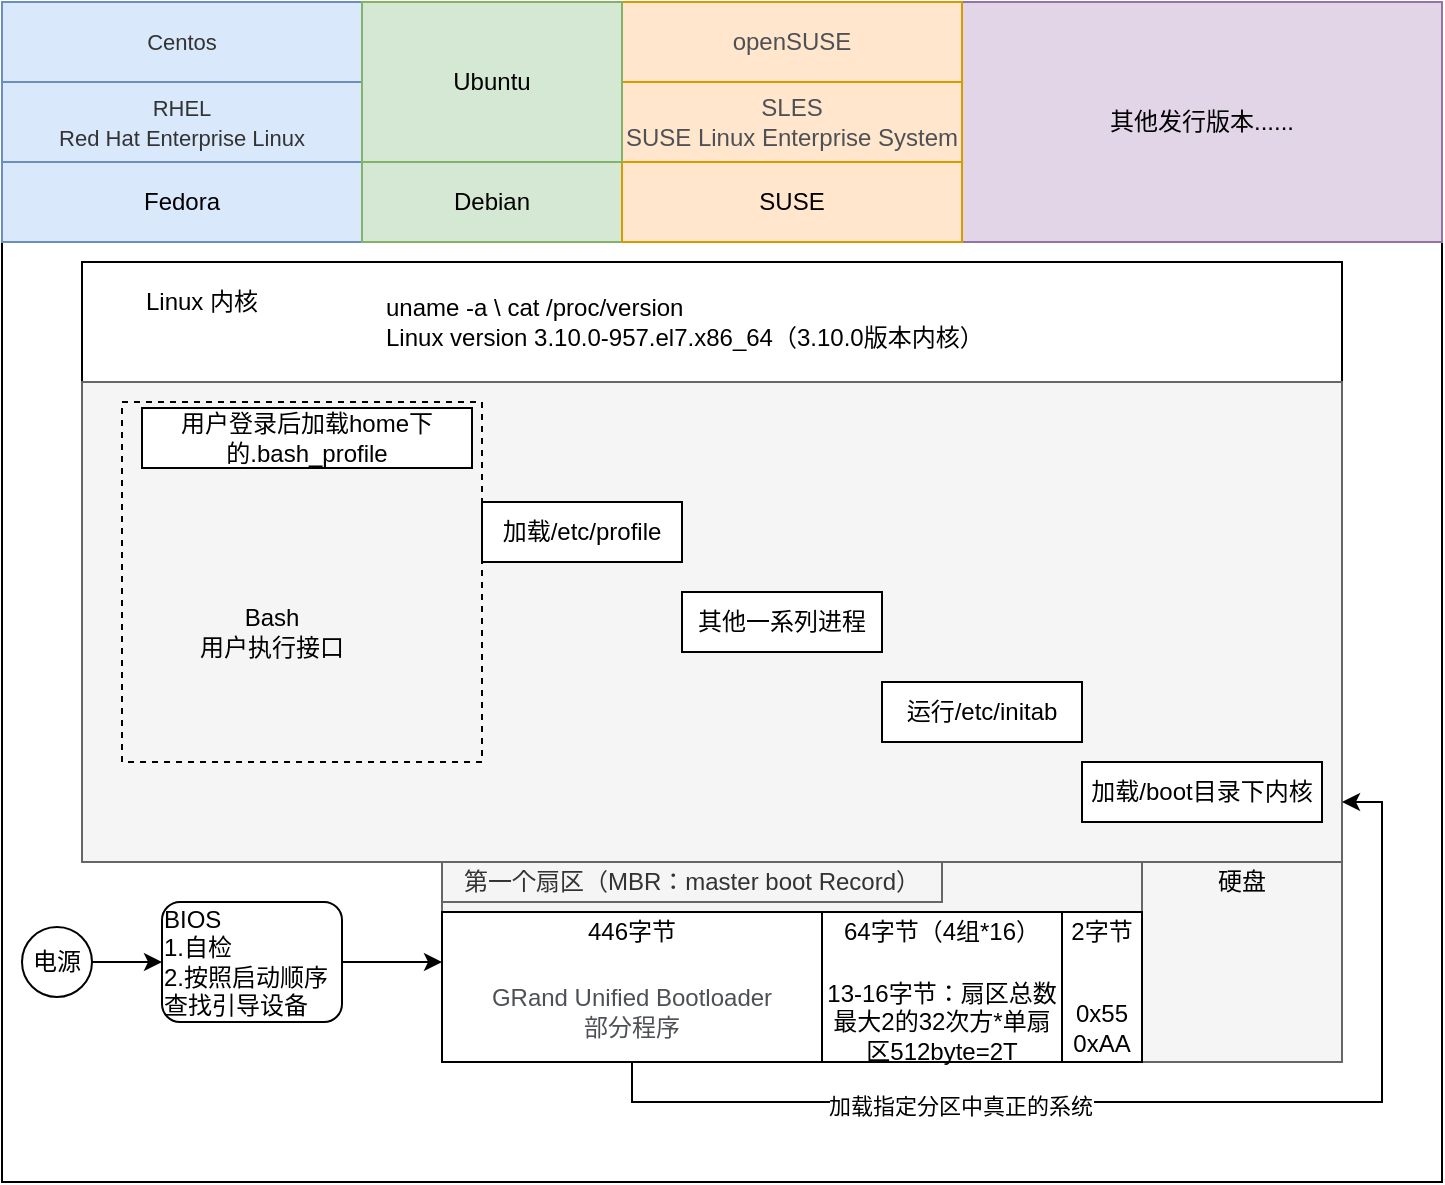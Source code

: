 <mxfile version="13.8.2"><diagram id="kj80AFl9bKBeWIAczjHc" name="Page-1"><mxGraphModel dx="1426" dy="659" grid="1" gridSize="10" guides="1" tooltips="1" connect="1" arrows="1" fold="1" page="1" pageScale="1" pageWidth="827" pageHeight="1169" math="0" shadow="0"><root><mxCell id="0"/><mxCell id="1" parent="0"/><mxCell id="de5-QeyFjbG6lagEfed--1" value="" style="rounded=0;whiteSpace=wrap;html=1;" vertex="1" parent="1"><mxGeometry x="50" y="250" width="720" height="470" as="geometry"/></mxCell><mxCell id="de5-QeyFjbG6lagEfed--3" value="Fedora" style="rounded=0;whiteSpace=wrap;html=1;fillColor=#dae8fc;strokeColor=#6c8ebf;" vertex="1" parent="1"><mxGeometry x="50" y="210" width="180" height="40" as="geometry"/></mxCell><mxCell id="de5-QeyFjbG6lagEfed--4" value="其他发行版本......" style="rounded=0;whiteSpace=wrap;html=1;fillColor=#e1d5e7;strokeColor=#9673a6;" vertex="1" parent="1"><mxGeometry x="530" y="130" width="240" height="120" as="geometry"/></mxCell><mxCell id="de5-QeyFjbG6lagEfed--6" value="" style="rounded=0;whiteSpace=wrap;html=1;" vertex="1" parent="1"><mxGeometry x="90" y="260" width="630" height="60" as="geometry"/></mxCell><mxCell id="de5-QeyFjbG6lagEfed--7" value="Debian" style="rounded=0;whiteSpace=wrap;html=1;fillColor=#d5e8d4;strokeColor=#82b366;" vertex="1" parent="1"><mxGeometry x="230" y="210" width="130" height="40" as="geometry"/></mxCell><mxCell id="de5-QeyFjbG6lagEfed--8" value="SUSE" style="rounded=0;whiteSpace=wrap;html=1;fillColor=#ffe6cc;strokeColor=#d79b00;" vertex="1" parent="1"><mxGeometry x="360" y="210" width="170" height="40" as="geometry"/></mxCell><mxCell id="de5-QeyFjbG6lagEfed--9" value="&lt;span style=&quot;color: rgb(51 , 51 , 51) ; font-family: , &amp;#34;system-ui&amp;#34; , &amp;#34;helvetica neue&amp;#34; , &amp;#34;helvetica&amp;#34; , &amp;#34;segoe ui&amp;#34; , &amp;#34;arial&amp;#34; , &amp;#34;roboto&amp;#34; , &amp;#34;pingfang sc&amp;#34; , &amp;#34;hiragino sans gb&amp;#34; , &amp;#34;microsoft yahei&amp;#34; , sans-serif&quot;&gt;&lt;font style=&quot;font-size: 11px&quot;&gt;RHEL&lt;br&gt;Red Hat Enterprise Linux&lt;/font&gt;&lt;/span&gt;" style="rounded=0;whiteSpace=wrap;html=1;fillColor=#dae8fc;strokeColor=#6c8ebf;" vertex="1" parent="1"><mxGeometry x="50" y="170" width="180" height="40" as="geometry"/></mxCell><mxCell id="de5-QeyFjbG6lagEfed--10" value="&lt;font color=&quot;#333333&quot;&gt;&lt;span style=&quot;font-size: 11px&quot;&gt;Centos&lt;/span&gt;&lt;/font&gt;" style="rounded=0;whiteSpace=wrap;html=1;fillColor=#dae8fc;strokeColor=#6c8ebf;" vertex="1" parent="1"><mxGeometry x="50" y="130" width="180" height="40" as="geometry"/></mxCell><mxCell id="de5-QeyFjbG6lagEfed--11" value="&lt;span style=&quot;color: rgb(77 , 81 , 86) ; font-family: &amp;#34;arial&amp;#34; , sans-serif ; text-align: left&quot;&gt;SLES&lt;/span&gt;&lt;br style=&quot;color: rgb(77 , 81 , 86) ; font-family: &amp;#34;arial&amp;#34; , sans-serif ; text-align: left&quot;&gt;&lt;span style=&quot;color: rgb(77 , 81 , 86) ; font-family: &amp;#34;arial&amp;#34; , sans-serif ; text-align: left&quot;&gt;SUSE Linux Enterprise System&lt;/span&gt;" style="rounded=0;whiteSpace=wrap;html=1;fillColor=#ffe6cc;strokeColor=#d79b00;" vertex="1" parent="1"><mxGeometry x="360" y="170" width="170" height="40" as="geometry"/></mxCell><mxCell id="de5-QeyFjbG6lagEfed--12" value="&lt;div style=&quot;text-align: left&quot;&gt;&lt;span style=&quot;color: rgb(77 , 81 , 86) ; font-family: &amp;#34;arial&amp;#34; , sans-serif&quot;&gt;openSUSE&lt;/span&gt;&lt;br&gt;&lt;/div&gt;" style="rounded=0;whiteSpace=wrap;html=1;fillColor=#ffe6cc;strokeColor=#d79b00;" vertex="1" parent="1"><mxGeometry x="360" y="130" width="170" height="40" as="geometry"/></mxCell><mxCell id="de5-QeyFjbG6lagEfed--13" value="Ubuntu" style="rounded=0;whiteSpace=wrap;html=1;fillColor=#d5e8d4;strokeColor=#82b366;" vertex="1" parent="1"><mxGeometry x="230" y="130" width="130" height="80" as="geometry"/></mxCell><mxCell id="de5-QeyFjbG6lagEfed--17" value="Linux 内核" style="text;html=1;strokeColor=none;fillColor=none;align=center;verticalAlign=middle;whiteSpace=wrap;rounded=0;" vertex="1" parent="1"><mxGeometry x="110" y="270" width="80" height="20" as="geometry"/></mxCell><mxCell id="de5-QeyFjbG6lagEfed--18" value="uname -a \&amp;nbsp;cat /proc/version&lt;br&gt;Linux version 3.10.0-957.el7.x86_64（3.10.0版本内核）" style="text;html=1;strokeColor=none;fillColor=none;align=left;verticalAlign=middle;whiteSpace=wrap;rounded=0;" vertex="1" parent="1"><mxGeometry x="240" y="270" width="420" height="40" as="geometry"/></mxCell><mxCell id="de5-QeyFjbG6lagEfed--19" value="" style="rounded=0;whiteSpace=wrap;html=1;fillColor=#f5f5f5;strokeColor=#666666;fontColor=#333333;" vertex="1" parent="1"><mxGeometry x="90" y="320" width="630" height="240" as="geometry"/></mxCell><mxCell id="de5-QeyFjbG6lagEfed--26" style="edgeStyle=orthogonalEdgeStyle;rounded=0;orthogonalLoop=1;jettySize=auto;html=1;entryX=0;entryY=0.5;entryDx=0;entryDy=0;" edge="1" parent="1" source="de5-QeyFjbG6lagEfed--20" target="de5-QeyFjbG6lagEfed--24"><mxGeometry relative="1" as="geometry"/></mxCell><mxCell id="de5-QeyFjbG6lagEfed--20" value="&lt;div style=&quot;text-align: left&quot;&gt;&lt;span&gt;BIOS&lt;/span&gt;&lt;/div&gt;&lt;div style=&quot;text-align: left&quot;&gt;&lt;span&gt;1.自检&lt;/span&gt;&lt;/div&gt;&lt;div style=&quot;text-align: left&quot;&gt;&lt;span&gt;2.按照启动顺序查找引导设备&lt;/span&gt;&lt;/div&gt;" style="rounded=1;whiteSpace=wrap;html=1;" vertex="1" parent="1"><mxGeometry x="130" y="580" width="90" height="60" as="geometry"/></mxCell><mxCell id="de5-QeyFjbG6lagEfed--25" style="edgeStyle=orthogonalEdgeStyle;rounded=0;orthogonalLoop=1;jettySize=auto;html=1;entryX=0;entryY=0.5;entryDx=0;entryDy=0;" edge="1" parent="1" source="de5-QeyFjbG6lagEfed--21" target="de5-QeyFjbG6lagEfed--20"><mxGeometry relative="1" as="geometry"/></mxCell><mxCell id="de5-QeyFjbG6lagEfed--21" value="电源" style="ellipse;whiteSpace=wrap;html=1;aspect=fixed;" vertex="1" parent="1"><mxGeometry x="60" y="592.5" width="35" height="35" as="geometry"/></mxCell><mxCell id="de5-QeyFjbG6lagEfed--24" value="" style="rounded=0;whiteSpace=wrap;html=1;fillColor=#f5f5f5;strokeColor=#666666;fontColor=#333333;" vertex="1" parent="1"><mxGeometry x="270" y="560" width="450" height="100" as="geometry"/></mxCell><mxCell id="de5-QeyFjbG6lagEfed--27" value="硬盘" style="text;html=1;strokeColor=none;fillColor=none;align=center;verticalAlign=middle;whiteSpace=wrap;rounded=0;" vertex="1" parent="1"><mxGeometry x="620" y="560" width="100" height="20" as="geometry"/></mxCell><mxCell id="de5-QeyFjbG6lagEfed--28" value="" style="rounded=0;whiteSpace=wrap;html=1;fillColor=#f5f5f5;strokeColor=#666666;fontColor=#333333;" vertex="1" parent="1"><mxGeometry x="270" y="560" width="350" height="100" as="geometry"/></mxCell><mxCell id="de5-QeyFjbG6lagEfed--29" value="第一个扇区（MBR：master boot Record）" style="text;html=1;strokeColor=#666666;fillColor=#f5f5f5;align=center;verticalAlign=middle;whiteSpace=wrap;rounded=0;fontColor=#333333;" vertex="1" parent="1"><mxGeometry x="270" y="560" width="250" height="20" as="geometry"/></mxCell><mxCell id="de5-QeyFjbG6lagEfed--30" value="" style="rounded=0;whiteSpace=wrap;html=1;" vertex="1" parent="1"><mxGeometry x="270" y="585" width="190" height="75" as="geometry"/></mxCell><mxCell id="de5-QeyFjbG6lagEfed--31" value="" style="rounded=0;whiteSpace=wrap;html=1;" vertex="1" parent="1"><mxGeometry x="460" y="585" width="120" height="75" as="geometry"/></mxCell><mxCell id="de5-QeyFjbG6lagEfed--32" value="" style="rounded=0;whiteSpace=wrap;html=1;" vertex="1" parent="1"><mxGeometry x="580" y="585" width="40" height="75" as="geometry"/></mxCell><mxCell id="de5-QeyFjbG6lagEfed--33" value="2字节" style="text;html=1;strokeColor=none;fillColor=none;align=center;verticalAlign=middle;whiteSpace=wrap;rounded=0;" vertex="1" parent="1"><mxGeometry x="580" y="585" width="40" height="20" as="geometry"/></mxCell><mxCell id="de5-QeyFjbG6lagEfed--34" value="0x55&lt;br&gt;0xAA" style="text;html=1;strokeColor=none;fillColor=none;align=center;verticalAlign=middle;whiteSpace=wrap;rounded=0;" vertex="1" parent="1"><mxGeometry x="580" y="627.5" width="40" height="30" as="geometry"/></mxCell><mxCell id="de5-QeyFjbG6lagEfed--35" value="64字节（4组*16）" style="text;html=1;strokeColor=none;fillColor=none;align=center;verticalAlign=middle;whiteSpace=wrap;rounded=0;" vertex="1" parent="1"><mxGeometry x="460" y="585" width="120" height="20" as="geometry"/></mxCell><mxCell id="de5-QeyFjbG6lagEfed--36" value="13-16字节：扇区总数&lt;br&gt;最大2的32次方*单扇区512byte=2T" style="text;html=1;strokeColor=none;fillColor=none;align=center;verticalAlign=middle;whiteSpace=wrap;rounded=0;" vertex="1" parent="1"><mxGeometry x="460" y="620" width="120" height="40" as="geometry"/></mxCell><mxCell id="de5-QeyFjbG6lagEfed--37" value="446字节" style="text;html=1;strokeColor=none;fillColor=none;align=center;verticalAlign=middle;whiteSpace=wrap;rounded=0;" vertex="1" parent="1"><mxGeometry x="270" y="585" width="190" height="20" as="geometry"/></mxCell><mxCell id="de5-QeyFjbG6lagEfed--41" style="edgeStyle=orthogonalEdgeStyle;rounded=0;orthogonalLoop=1;jettySize=auto;html=1;" edge="1" parent="1" source="de5-QeyFjbG6lagEfed--38"><mxGeometry relative="1" as="geometry"><mxPoint x="720" y="530" as="targetPoint"/><Array as="points"><mxPoint x="365" y="680"/><mxPoint x="740" y="680"/><mxPoint x="740" y="530"/><mxPoint x="720" y="530"/></Array></mxGeometry></mxCell><mxCell id="de5-QeyFjbG6lagEfed--42" value="加载指定分区中真正的系统" style="edgeLabel;html=1;align=center;verticalAlign=middle;resizable=0;points=[];" vertex="1" connectable="0" parent="de5-QeyFjbG6lagEfed--41"><mxGeometry x="-0.348" y="-2" relative="1" as="geometry"><mxPoint as="offset"/></mxGeometry></mxCell><mxCell id="de5-QeyFjbG6lagEfed--38" value="&lt;span style=&quot;color: rgb(77 , 81 , 86) ; font-family: &amp;#34;arial&amp;#34; , sans-serif ; text-align: left ; background-color: rgb(255 , 255 , 255)&quot;&gt;GRand Unified Bootloader&lt;br&gt;部分程序&lt;br&gt;&lt;/span&gt;" style="text;html=1;strokeColor=none;fillColor=none;align=center;verticalAlign=middle;whiteSpace=wrap;rounded=0;" vertex="1" parent="1"><mxGeometry x="270" y="610" width="190" height="50" as="geometry"/></mxCell><mxCell id="de5-QeyFjbG6lagEfed--43" value="加载/boot目录下内核" style="rounded=0;whiteSpace=wrap;html=1;" vertex="1" parent="1"><mxGeometry x="590" y="510" width="120" height="30" as="geometry"/></mxCell><mxCell id="de5-QeyFjbG6lagEfed--44" value="运行/etc/initab" style="rounded=0;whiteSpace=wrap;html=1;" vertex="1" parent="1"><mxGeometry x="490" y="470" width="100" height="30" as="geometry"/></mxCell><mxCell id="de5-QeyFjbG6lagEfed--45" value="其他一系列进程" style="rounded=0;whiteSpace=wrap;html=1;" vertex="1" parent="1"><mxGeometry x="390" y="425" width="100" height="30" as="geometry"/></mxCell><mxCell id="de5-QeyFjbG6lagEfed--46" value="加载/etc/profile" style="rounded=0;whiteSpace=wrap;html=1;" vertex="1" parent="1"><mxGeometry x="290" y="380" width="100" height="30" as="geometry"/></mxCell><mxCell id="de5-QeyFjbG6lagEfed--47" value="用户登录后加载home下的.bash_profile" style="rounded=0;whiteSpace=wrap;html=1;" vertex="1" parent="1"><mxGeometry x="120" y="333" width="165" height="30" as="geometry"/></mxCell><mxCell id="de5-QeyFjbG6lagEfed--48" value="" style="rounded=0;whiteSpace=wrap;html=1;dashed=1;fillColor=none;" vertex="1" parent="1"><mxGeometry x="110" y="330" width="180" height="180" as="geometry"/></mxCell><mxCell id="de5-QeyFjbG6lagEfed--49" value="Bash&lt;br&gt;用户执行接口" style="text;html=1;strokeColor=none;fillColor=none;align=center;verticalAlign=middle;whiteSpace=wrap;rounded=0;dashed=1;" vertex="1" parent="1"><mxGeometry x="140" y="420" width="90" height="50" as="geometry"/></mxCell></root></mxGraphModel></diagram></mxfile>